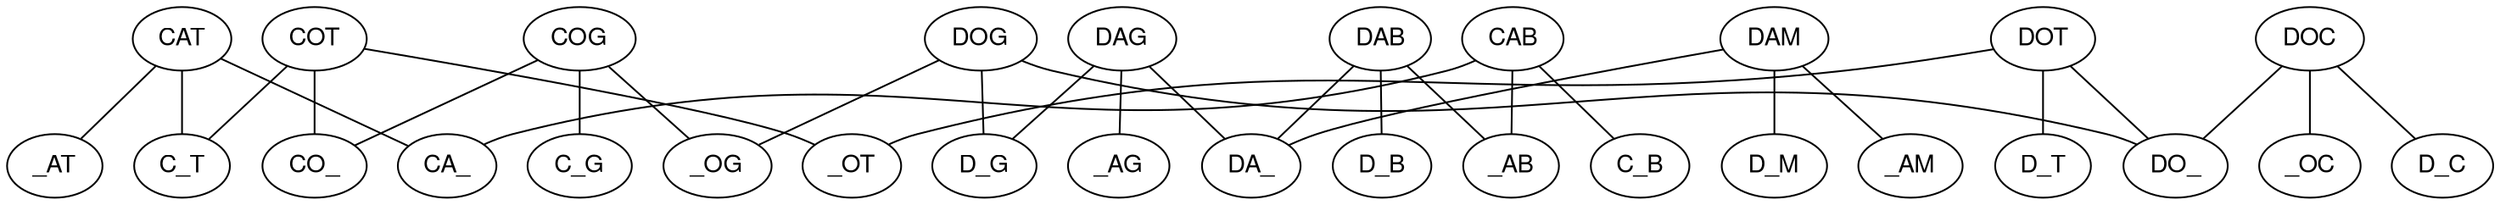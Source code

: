 strict graph ip_map {
	fontname="Helvetica,Arial,sans-serif"
	node [fontname="Helvetica,Arial,sans-serif"]
	edge [fontname="Helvetica,Arial,sans-serif"]
CAT -- {_AT,C_T,CA_};
CAB -- {_AB,C_B,CA_};
COG -- {_OG,C_G,CO_};
COT -- {_OT,C_T,CO_};
DAB -- {_AB,D_B,DA_};
DAG -- {_AG,D_G,DA_};
DAM -- {_AM,D_M,DA_};
DOC -- {_OC,D_C,DO_};
DOG -- {_OG,D_G,DO_};
DOT -- {_OT,D_T,DO_};
}
